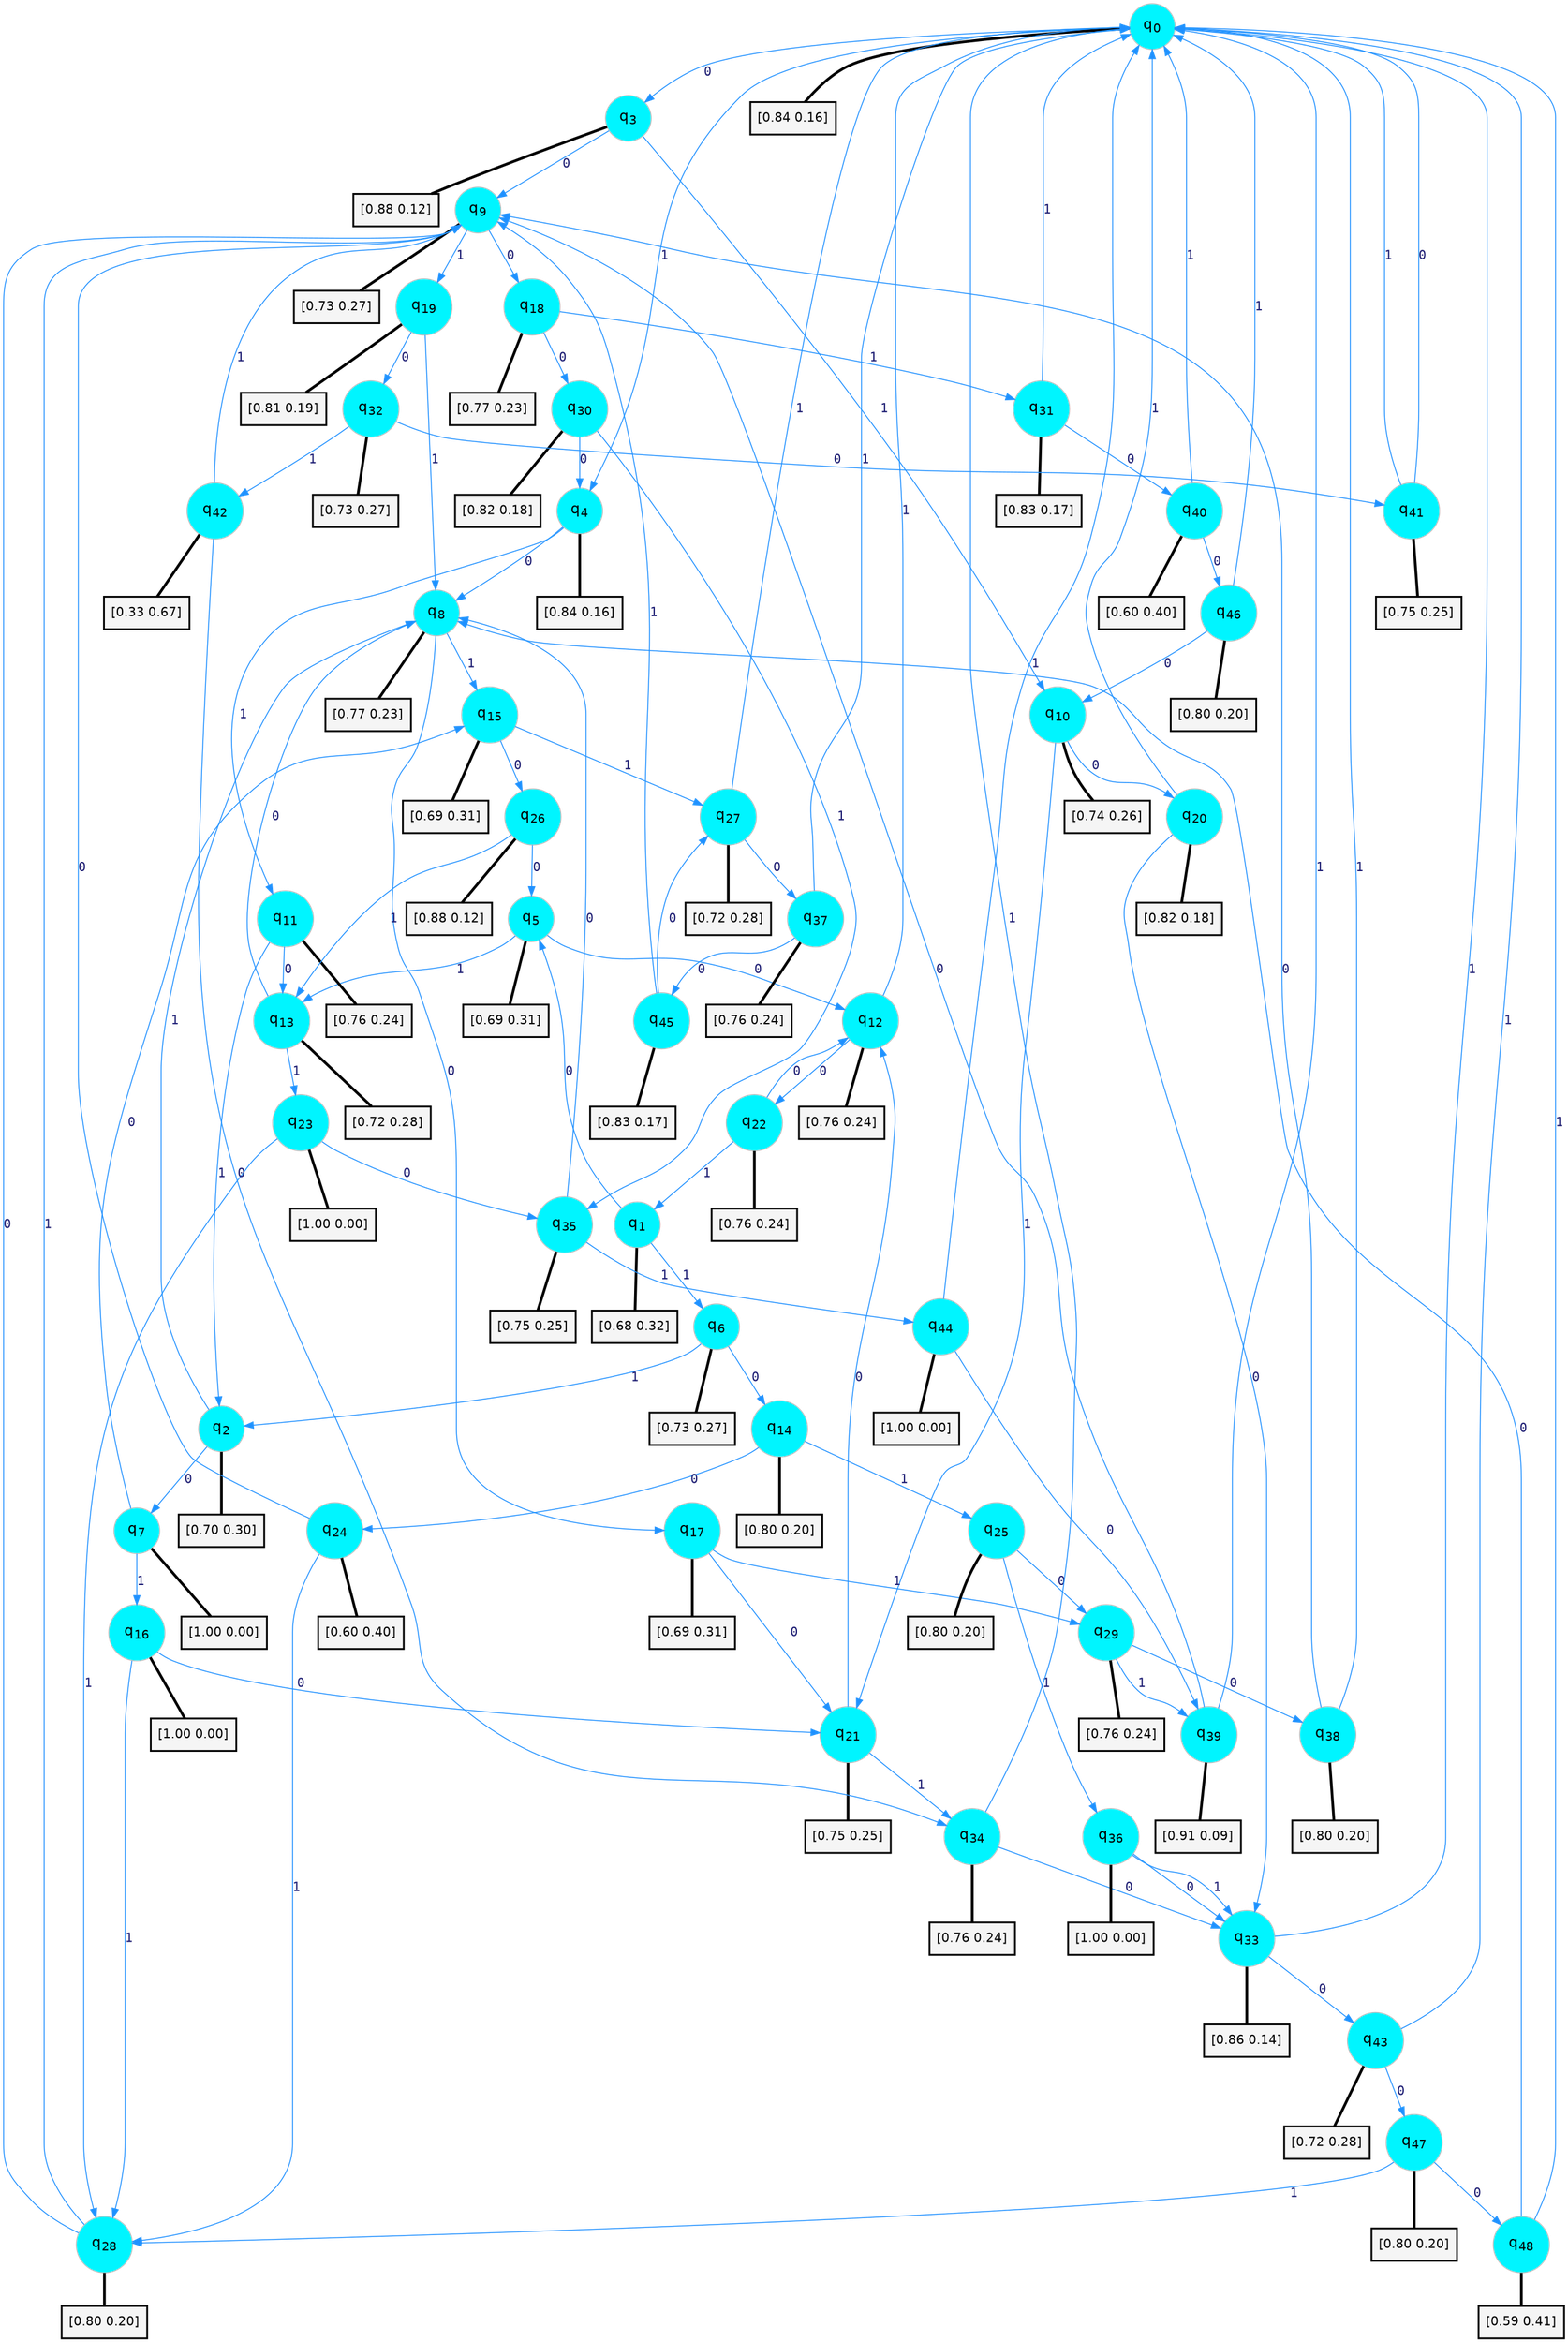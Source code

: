 digraph G {
graph [
bgcolor=transparent, dpi=300, rankdir=TD, size="40,25"];
node [
color=gray, fillcolor=turquoise1, fontcolor=black, fontname=Helvetica, fontsize=16, fontweight=bold, shape=circle, style=filled];
edge [
arrowsize=1, color=dodgerblue1, fontcolor=midnightblue, fontname=courier, fontweight=bold, penwidth=1, style=solid, weight=20];
0[label=<q<SUB>0</SUB>>];
1[label=<q<SUB>1</SUB>>];
2[label=<q<SUB>2</SUB>>];
3[label=<q<SUB>3</SUB>>];
4[label=<q<SUB>4</SUB>>];
5[label=<q<SUB>5</SUB>>];
6[label=<q<SUB>6</SUB>>];
7[label=<q<SUB>7</SUB>>];
8[label=<q<SUB>8</SUB>>];
9[label=<q<SUB>9</SUB>>];
10[label=<q<SUB>10</SUB>>];
11[label=<q<SUB>11</SUB>>];
12[label=<q<SUB>12</SUB>>];
13[label=<q<SUB>13</SUB>>];
14[label=<q<SUB>14</SUB>>];
15[label=<q<SUB>15</SUB>>];
16[label=<q<SUB>16</SUB>>];
17[label=<q<SUB>17</SUB>>];
18[label=<q<SUB>18</SUB>>];
19[label=<q<SUB>19</SUB>>];
20[label=<q<SUB>20</SUB>>];
21[label=<q<SUB>21</SUB>>];
22[label=<q<SUB>22</SUB>>];
23[label=<q<SUB>23</SUB>>];
24[label=<q<SUB>24</SUB>>];
25[label=<q<SUB>25</SUB>>];
26[label=<q<SUB>26</SUB>>];
27[label=<q<SUB>27</SUB>>];
28[label=<q<SUB>28</SUB>>];
29[label=<q<SUB>29</SUB>>];
30[label=<q<SUB>30</SUB>>];
31[label=<q<SUB>31</SUB>>];
32[label=<q<SUB>32</SUB>>];
33[label=<q<SUB>33</SUB>>];
34[label=<q<SUB>34</SUB>>];
35[label=<q<SUB>35</SUB>>];
36[label=<q<SUB>36</SUB>>];
37[label=<q<SUB>37</SUB>>];
38[label=<q<SUB>38</SUB>>];
39[label=<q<SUB>39</SUB>>];
40[label=<q<SUB>40</SUB>>];
41[label=<q<SUB>41</SUB>>];
42[label=<q<SUB>42</SUB>>];
43[label=<q<SUB>43</SUB>>];
44[label=<q<SUB>44</SUB>>];
45[label=<q<SUB>45</SUB>>];
46[label=<q<SUB>46</SUB>>];
47[label=<q<SUB>47</SUB>>];
48[label=<q<SUB>48</SUB>>];
49[label="[0.84 0.16]", shape=box,fontcolor=black, fontname=Helvetica, fontsize=14, penwidth=2, fillcolor=whitesmoke,color=black];
50[label="[0.68 0.32]", shape=box,fontcolor=black, fontname=Helvetica, fontsize=14, penwidth=2, fillcolor=whitesmoke,color=black];
51[label="[0.70 0.30]", shape=box,fontcolor=black, fontname=Helvetica, fontsize=14, penwidth=2, fillcolor=whitesmoke,color=black];
52[label="[0.88 0.12]", shape=box,fontcolor=black, fontname=Helvetica, fontsize=14, penwidth=2, fillcolor=whitesmoke,color=black];
53[label="[0.84 0.16]", shape=box,fontcolor=black, fontname=Helvetica, fontsize=14, penwidth=2, fillcolor=whitesmoke,color=black];
54[label="[0.69 0.31]", shape=box,fontcolor=black, fontname=Helvetica, fontsize=14, penwidth=2, fillcolor=whitesmoke,color=black];
55[label="[0.73 0.27]", shape=box,fontcolor=black, fontname=Helvetica, fontsize=14, penwidth=2, fillcolor=whitesmoke,color=black];
56[label="[1.00 0.00]", shape=box,fontcolor=black, fontname=Helvetica, fontsize=14, penwidth=2, fillcolor=whitesmoke,color=black];
57[label="[0.77 0.23]", shape=box,fontcolor=black, fontname=Helvetica, fontsize=14, penwidth=2, fillcolor=whitesmoke,color=black];
58[label="[0.73 0.27]", shape=box,fontcolor=black, fontname=Helvetica, fontsize=14, penwidth=2, fillcolor=whitesmoke,color=black];
59[label="[0.74 0.26]", shape=box,fontcolor=black, fontname=Helvetica, fontsize=14, penwidth=2, fillcolor=whitesmoke,color=black];
60[label="[0.76 0.24]", shape=box,fontcolor=black, fontname=Helvetica, fontsize=14, penwidth=2, fillcolor=whitesmoke,color=black];
61[label="[0.76 0.24]", shape=box,fontcolor=black, fontname=Helvetica, fontsize=14, penwidth=2, fillcolor=whitesmoke,color=black];
62[label="[0.72 0.28]", shape=box,fontcolor=black, fontname=Helvetica, fontsize=14, penwidth=2, fillcolor=whitesmoke,color=black];
63[label="[0.80 0.20]", shape=box,fontcolor=black, fontname=Helvetica, fontsize=14, penwidth=2, fillcolor=whitesmoke,color=black];
64[label="[0.69 0.31]", shape=box,fontcolor=black, fontname=Helvetica, fontsize=14, penwidth=2, fillcolor=whitesmoke,color=black];
65[label="[1.00 0.00]", shape=box,fontcolor=black, fontname=Helvetica, fontsize=14, penwidth=2, fillcolor=whitesmoke,color=black];
66[label="[0.69 0.31]", shape=box,fontcolor=black, fontname=Helvetica, fontsize=14, penwidth=2, fillcolor=whitesmoke,color=black];
67[label="[0.77 0.23]", shape=box,fontcolor=black, fontname=Helvetica, fontsize=14, penwidth=2, fillcolor=whitesmoke,color=black];
68[label="[0.81 0.19]", shape=box,fontcolor=black, fontname=Helvetica, fontsize=14, penwidth=2, fillcolor=whitesmoke,color=black];
69[label="[0.82 0.18]", shape=box,fontcolor=black, fontname=Helvetica, fontsize=14, penwidth=2, fillcolor=whitesmoke,color=black];
70[label="[0.75 0.25]", shape=box,fontcolor=black, fontname=Helvetica, fontsize=14, penwidth=2, fillcolor=whitesmoke,color=black];
71[label="[0.76 0.24]", shape=box,fontcolor=black, fontname=Helvetica, fontsize=14, penwidth=2, fillcolor=whitesmoke,color=black];
72[label="[1.00 0.00]", shape=box,fontcolor=black, fontname=Helvetica, fontsize=14, penwidth=2, fillcolor=whitesmoke,color=black];
73[label="[0.60 0.40]", shape=box,fontcolor=black, fontname=Helvetica, fontsize=14, penwidth=2, fillcolor=whitesmoke,color=black];
74[label="[0.80 0.20]", shape=box,fontcolor=black, fontname=Helvetica, fontsize=14, penwidth=2, fillcolor=whitesmoke,color=black];
75[label="[0.88 0.12]", shape=box,fontcolor=black, fontname=Helvetica, fontsize=14, penwidth=2, fillcolor=whitesmoke,color=black];
76[label="[0.72 0.28]", shape=box,fontcolor=black, fontname=Helvetica, fontsize=14, penwidth=2, fillcolor=whitesmoke,color=black];
77[label="[0.80 0.20]", shape=box,fontcolor=black, fontname=Helvetica, fontsize=14, penwidth=2, fillcolor=whitesmoke,color=black];
78[label="[0.76 0.24]", shape=box,fontcolor=black, fontname=Helvetica, fontsize=14, penwidth=2, fillcolor=whitesmoke,color=black];
79[label="[0.82 0.18]", shape=box,fontcolor=black, fontname=Helvetica, fontsize=14, penwidth=2, fillcolor=whitesmoke,color=black];
80[label="[0.83 0.17]", shape=box,fontcolor=black, fontname=Helvetica, fontsize=14, penwidth=2, fillcolor=whitesmoke,color=black];
81[label="[0.73 0.27]", shape=box,fontcolor=black, fontname=Helvetica, fontsize=14, penwidth=2, fillcolor=whitesmoke,color=black];
82[label="[0.86 0.14]", shape=box,fontcolor=black, fontname=Helvetica, fontsize=14, penwidth=2, fillcolor=whitesmoke,color=black];
83[label="[0.76 0.24]", shape=box,fontcolor=black, fontname=Helvetica, fontsize=14, penwidth=2, fillcolor=whitesmoke,color=black];
84[label="[0.75 0.25]", shape=box,fontcolor=black, fontname=Helvetica, fontsize=14, penwidth=2, fillcolor=whitesmoke,color=black];
85[label="[1.00 0.00]", shape=box,fontcolor=black, fontname=Helvetica, fontsize=14, penwidth=2, fillcolor=whitesmoke,color=black];
86[label="[0.76 0.24]", shape=box,fontcolor=black, fontname=Helvetica, fontsize=14, penwidth=2, fillcolor=whitesmoke,color=black];
87[label="[0.80 0.20]", shape=box,fontcolor=black, fontname=Helvetica, fontsize=14, penwidth=2, fillcolor=whitesmoke,color=black];
88[label="[0.91 0.09]", shape=box,fontcolor=black, fontname=Helvetica, fontsize=14, penwidth=2, fillcolor=whitesmoke,color=black];
89[label="[0.60 0.40]", shape=box,fontcolor=black, fontname=Helvetica, fontsize=14, penwidth=2, fillcolor=whitesmoke,color=black];
90[label="[0.75 0.25]", shape=box,fontcolor=black, fontname=Helvetica, fontsize=14, penwidth=2, fillcolor=whitesmoke,color=black];
91[label="[0.33 0.67]", shape=box,fontcolor=black, fontname=Helvetica, fontsize=14, penwidth=2, fillcolor=whitesmoke,color=black];
92[label="[0.72 0.28]", shape=box,fontcolor=black, fontname=Helvetica, fontsize=14, penwidth=2, fillcolor=whitesmoke,color=black];
93[label="[1.00 0.00]", shape=box,fontcolor=black, fontname=Helvetica, fontsize=14, penwidth=2, fillcolor=whitesmoke,color=black];
94[label="[0.83 0.17]", shape=box,fontcolor=black, fontname=Helvetica, fontsize=14, penwidth=2, fillcolor=whitesmoke,color=black];
95[label="[0.80 0.20]", shape=box,fontcolor=black, fontname=Helvetica, fontsize=14, penwidth=2, fillcolor=whitesmoke,color=black];
96[label="[0.80 0.20]", shape=box,fontcolor=black, fontname=Helvetica, fontsize=14, penwidth=2, fillcolor=whitesmoke,color=black];
97[label="[0.59 0.41]", shape=box,fontcolor=black, fontname=Helvetica, fontsize=14, penwidth=2, fillcolor=whitesmoke,color=black];
0->3 [label=0];
0->4 [label=1];
0->49 [arrowhead=none, penwidth=3,color=black];
1->5 [label=0];
1->6 [label=1];
1->50 [arrowhead=none, penwidth=3,color=black];
2->7 [label=0];
2->8 [label=1];
2->51 [arrowhead=none, penwidth=3,color=black];
3->9 [label=0];
3->10 [label=1];
3->52 [arrowhead=none, penwidth=3,color=black];
4->8 [label=0];
4->11 [label=1];
4->53 [arrowhead=none, penwidth=3,color=black];
5->12 [label=0];
5->13 [label=1];
5->54 [arrowhead=none, penwidth=3,color=black];
6->14 [label=0];
6->2 [label=1];
6->55 [arrowhead=none, penwidth=3,color=black];
7->15 [label=0];
7->16 [label=1];
7->56 [arrowhead=none, penwidth=3,color=black];
8->17 [label=0];
8->15 [label=1];
8->57 [arrowhead=none, penwidth=3,color=black];
9->18 [label=0];
9->19 [label=1];
9->58 [arrowhead=none, penwidth=3,color=black];
10->20 [label=0];
10->21 [label=1];
10->59 [arrowhead=none, penwidth=3,color=black];
11->13 [label=0];
11->2 [label=1];
11->60 [arrowhead=none, penwidth=3,color=black];
12->22 [label=0];
12->0 [label=1];
12->61 [arrowhead=none, penwidth=3,color=black];
13->8 [label=0];
13->23 [label=1];
13->62 [arrowhead=none, penwidth=3,color=black];
14->24 [label=0];
14->25 [label=1];
14->63 [arrowhead=none, penwidth=3,color=black];
15->26 [label=0];
15->27 [label=1];
15->64 [arrowhead=none, penwidth=3,color=black];
16->21 [label=0];
16->28 [label=1];
16->65 [arrowhead=none, penwidth=3,color=black];
17->21 [label=0];
17->29 [label=1];
17->66 [arrowhead=none, penwidth=3,color=black];
18->30 [label=0];
18->31 [label=1];
18->67 [arrowhead=none, penwidth=3,color=black];
19->32 [label=0];
19->8 [label=1];
19->68 [arrowhead=none, penwidth=3,color=black];
20->33 [label=0];
20->0 [label=1];
20->69 [arrowhead=none, penwidth=3,color=black];
21->12 [label=0];
21->34 [label=1];
21->70 [arrowhead=none, penwidth=3,color=black];
22->12 [label=0];
22->1 [label=1];
22->71 [arrowhead=none, penwidth=3,color=black];
23->35 [label=0];
23->28 [label=1];
23->72 [arrowhead=none, penwidth=3,color=black];
24->9 [label=0];
24->28 [label=1];
24->73 [arrowhead=none, penwidth=3,color=black];
25->29 [label=0];
25->36 [label=1];
25->74 [arrowhead=none, penwidth=3,color=black];
26->5 [label=0];
26->13 [label=1];
26->75 [arrowhead=none, penwidth=3,color=black];
27->37 [label=0];
27->0 [label=1];
27->76 [arrowhead=none, penwidth=3,color=black];
28->9 [label=0];
28->9 [label=1];
28->77 [arrowhead=none, penwidth=3,color=black];
29->38 [label=0];
29->39 [label=1];
29->78 [arrowhead=none, penwidth=3,color=black];
30->4 [label=0];
30->35 [label=1];
30->79 [arrowhead=none, penwidth=3,color=black];
31->40 [label=0];
31->0 [label=1];
31->80 [arrowhead=none, penwidth=3,color=black];
32->41 [label=0];
32->42 [label=1];
32->81 [arrowhead=none, penwidth=3,color=black];
33->43 [label=0];
33->0 [label=1];
33->82 [arrowhead=none, penwidth=3,color=black];
34->33 [label=0];
34->0 [label=1];
34->83 [arrowhead=none, penwidth=3,color=black];
35->8 [label=0];
35->44 [label=1];
35->84 [arrowhead=none, penwidth=3,color=black];
36->33 [label=0];
36->33 [label=1];
36->85 [arrowhead=none, penwidth=3,color=black];
37->45 [label=0];
37->0 [label=1];
37->86 [arrowhead=none, penwidth=3,color=black];
38->9 [label=0];
38->0 [label=1];
38->87 [arrowhead=none, penwidth=3,color=black];
39->9 [label=0];
39->0 [label=1];
39->88 [arrowhead=none, penwidth=3,color=black];
40->46 [label=0];
40->0 [label=1];
40->89 [arrowhead=none, penwidth=3,color=black];
41->0 [label=0];
41->0 [label=1];
41->90 [arrowhead=none, penwidth=3,color=black];
42->34 [label=0];
42->9 [label=1];
42->91 [arrowhead=none, penwidth=3,color=black];
43->47 [label=0];
43->0 [label=1];
43->92 [arrowhead=none, penwidth=3,color=black];
44->39 [label=0];
44->0 [label=1];
44->93 [arrowhead=none, penwidth=3,color=black];
45->27 [label=0];
45->9 [label=1];
45->94 [arrowhead=none, penwidth=3,color=black];
46->10 [label=0];
46->0 [label=1];
46->95 [arrowhead=none, penwidth=3,color=black];
47->48 [label=0];
47->28 [label=1];
47->96 [arrowhead=none, penwidth=3,color=black];
48->8 [label=0];
48->0 [label=1];
48->97 [arrowhead=none, penwidth=3,color=black];
}
